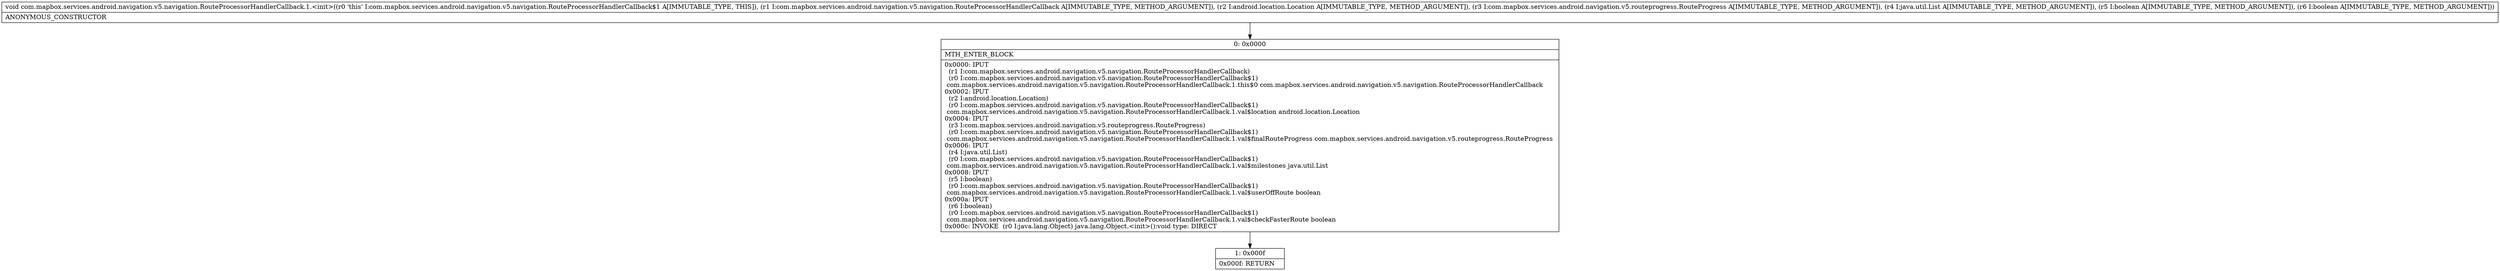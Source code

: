 digraph "CFG forcom.mapbox.services.android.navigation.v5.navigation.RouteProcessorHandlerCallback.1.\<init\>(Lcom\/mapbox\/services\/android\/navigation\/v5\/navigation\/RouteProcessorHandlerCallback;Landroid\/location\/Location;Lcom\/mapbox\/services\/android\/navigation\/v5\/routeprogress\/RouteProgress;Ljava\/util\/List;ZZ)V" {
Node_0 [shape=record,label="{0\:\ 0x0000|MTH_ENTER_BLOCK\l|0x0000: IPUT  \l  (r1 I:com.mapbox.services.android.navigation.v5.navigation.RouteProcessorHandlerCallback)\l  (r0 I:com.mapbox.services.android.navigation.v5.navigation.RouteProcessorHandlerCallback$1)\l com.mapbox.services.android.navigation.v5.navigation.RouteProcessorHandlerCallback.1.this$0 com.mapbox.services.android.navigation.v5.navigation.RouteProcessorHandlerCallback \l0x0002: IPUT  \l  (r2 I:android.location.Location)\l  (r0 I:com.mapbox.services.android.navigation.v5.navigation.RouteProcessorHandlerCallback$1)\l com.mapbox.services.android.navigation.v5.navigation.RouteProcessorHandlerCallback.1.val$location android.location.Location \l0x0004: IPUT  \l  (r3 I:com.mapbox.services.android.navigation.v5.routeprogress.RouteProgress)\l  (r0 I:com.mapbox.services.android.navigation.v5.navigation.RouteProcessorHandlerCallback$1)\l com.mapbox.services.android.navigation.v5.navigation.RouteProcessorHandlerCallback.1.val$finalRouteProgress com.mapbox.services.android.navigation.v5.routeprogress.RouteProgress \l0x0006: IPUT  \l  (r4 I:java.util.List)\l  (r0 I:com.mapbox.services.android.navigation.v5.navigation.RouteProcessorHandlerCallback$1)\l com.mapbox.services.android.navigation.v5.navigation.RouteProcessorHandlerCallback.1.val$milestones java.util.List \l0x0008: IPUT  \l  (r5 I:boolean)\l  (r0 I:com.mapbox.services.android.navigation.v5.navigation.RouteProcessorHandlerCallback$1)\l com.mapbox.services.android.navigation.v5.navigation.RouteProcessorHandlerCallback.1.val$userOffRoute boolean \l0x000a: IPUT  \l  (r6 I:boolean)\l  (r0 I:com.mapbox.services.android.navigation.v5.navigation.RouteProcessorHandlerCallback$1)\l com.mapbox.services.android.navigation.v5.navigation.RouteProcessorHandlerCallback.1.val$checkFasterRoute boolean \l0x000c: INVOKE  (r0 I:java.lang.Object) java.lang.Object.\<init\>():void type: DIRECT \l}"];
Node_1 [shape=record,label="{1\:\ 0x000f|0x000f: RETURN   \l}"];
MethodNode[shape=record,label="{void com.mapbox.services.android.navigation.v5.navigation.RouteProcessorHandlerCallback.1.\<init\>((r0 'this' I:com.mapbox.services.android.navigation.v5.navigation.RouteProcessorHandlerCallback$1 A[IMMUTABLE_TYPE, THIS]), (r1 I:com.mapbox.services.android.navigation.v5.navigation.RouteProcessorHandlerCallback A[IMMUTABLE_TYPE, METHOD_ARGUMENT]), (r2 I:android.location.Location A[IMMUTABLE_TYPE, METHOD_ARGUMENT]), (r3 I:com.mapbox.services.android.navigation.v5.routeprogress.RouteProgress A[IMMUTABLE_TYPE, METHOD_ARGUMENT]), (r4 I:java.util.List A[IMMUTABLE_TYPE, METHOD_ARGUMENT]), (r5 I:boolean A[IMMUTABLE_TYPE, METHOD_ARGUMENT]), (r6 I:boolean A[IMMUTABLE_TYPE, METHOD_ARGUMENT]))  | ANONYMOUS_CONSTRUCTOR\l}"];
MethodNode -> Node_0;
Node_0 -> Node_1;
}

